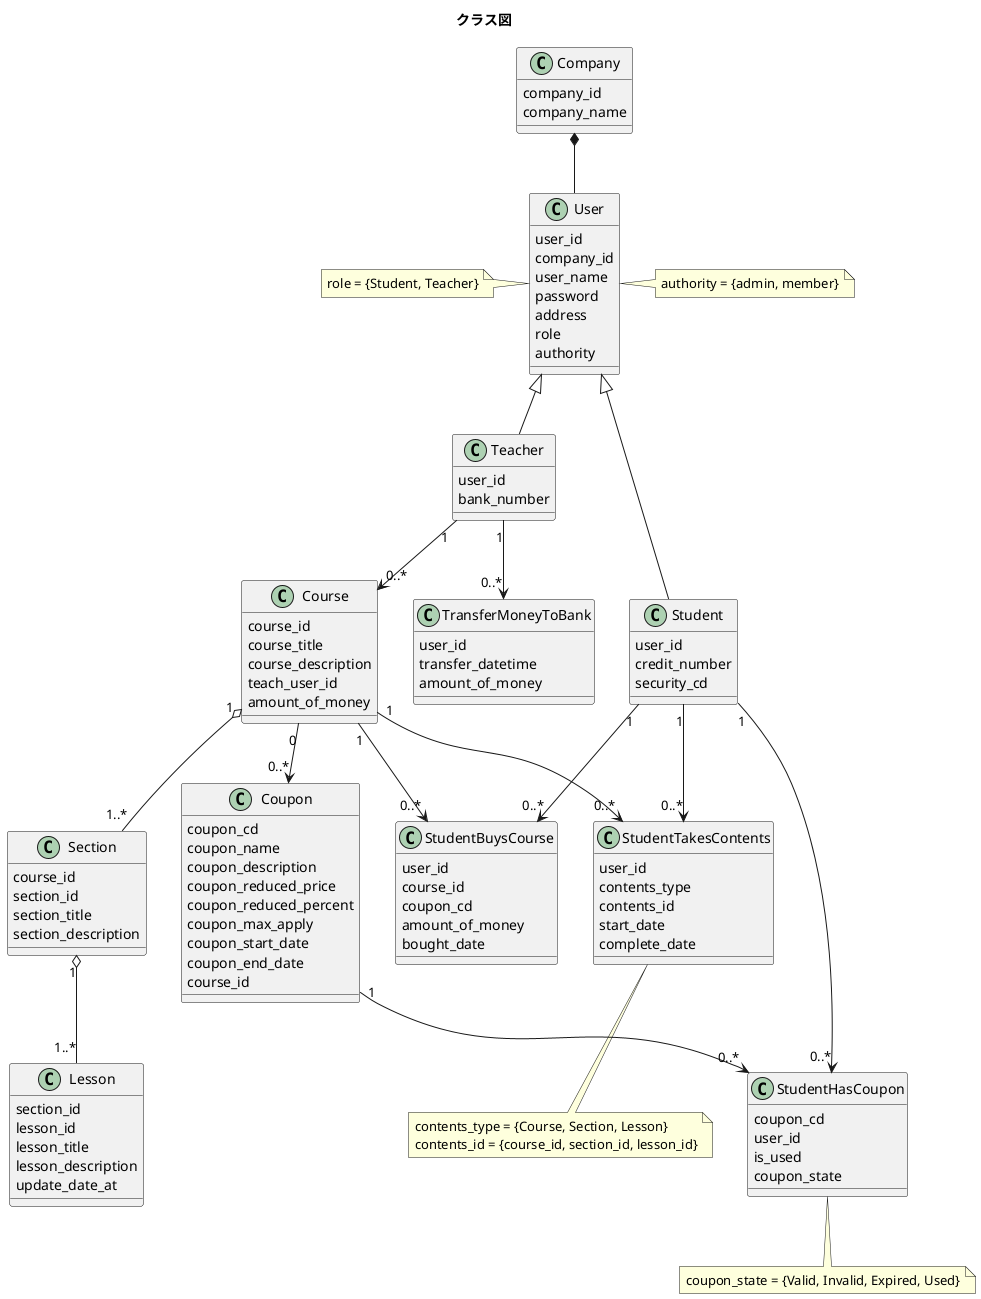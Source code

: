 @startuml クラス図
title クラス図

class User {
    user_id
    company_id
    user_name
    password
    address
    role
    authority
}

note left of User
role = {Student, Teacher}
end note

note right of User
authority = {admin, member}
end note

class Student {
    user_id
    credit_number
    security_cd
}

class Teacher {
    user_id
    bank_number
}

class Company {
    company_id
    company_name
}

class Course {
    course_id
    course_title
    course_description
    teach_user_id
    amount_of_money
}

class Section {
    course_id
    section_id
    section_title
    section_description
}

class Lesson {
    section_id
    lesson_id
    lesson_title
    lesson_description
    update_date_at
}

class StudentBuysCourse {
    user_id
    course_id
    coupon_cd
    amount_of_money
    bought_date
}

class StudentTakesContents {
    user_id
    contents_type
    contents_id
    start_date
    complete_date
}

note bottom of StudentTakesContents
contents_type = {Course, Section, Lesson}
contents_id = {course_id, section_id, lesson_id}
end note

class Coupon {
    coupon_cd
    coupon_name
    coupon_description
    coupon_reduced_price
    coupon_reduced_percent
    coupon_max_apply
    coupon_start_date
    coupon_end_date
    course_id
}

class StudentHasCoupon {
    coupon_cd
    user_id
    is_used
    coupon_state
}

note bottom of StudentHasCoupon
coupon_state = {Valid, Invalid, Expired, Used}
end note

class TransferMoneyToBank {
    user_id
    transfer_datetime
    amount_of_money
}

' 継承
User <|-- Student
User <|-- Teacher
' コンポジション
Company *-- User
' 1対N(受講生は複数のコース・セクション・レッスンを開始することができる)
Student "1" --> "0..*" StudentTakesContents
' 1対N(コース・セクション・レッスンは複数の受講生が受講することができる)
Course "1" --> "0..*" StudentTakesContents
' 1対N(コースは一人の講師が作成する)
Teacher "1" --> "0..*" Course
' 集約(コースはセクションを持つ)
Course "1" o-- "1..*" Section
' 集約(セクションはレッスンを持つ)
Section "1" o-- "1..*" Lesson
' 1対N(コースはクーポンを持つ)
Course  "0" --> "0..*" Coupon
' 1対N(受講生はクーポンを持つ)
Student "1" --> "0..*" StudentHasCoupon
' 1対N(クーポンは受講生を持つ)
Coupon  "1" --> "0..*" StudentHasCoupon
' N対N(受講生はコースを買う)
Student "1" --> "0..*" StudentBuysCourse
Course "1" --> "0..*" StudentBuysCourse
' 1対N(運営会社は講師に受講料を銀行口座に支払う)
Teacher "1" --> "0..*" TransferMoneyToBank

@enduml

